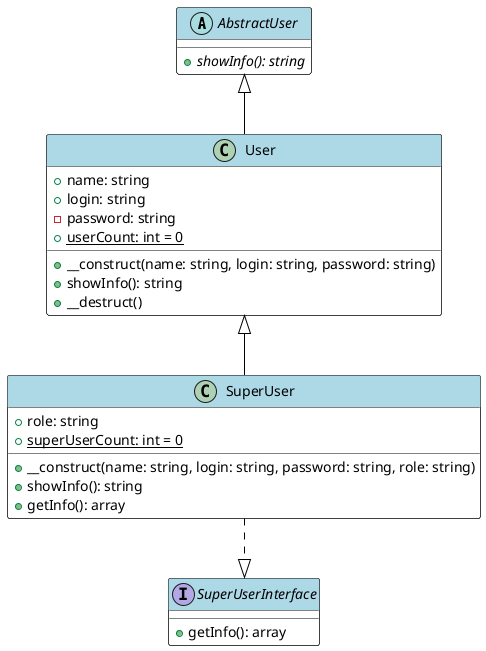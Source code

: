 @startuml
skinparam class {
    BackgroundColor White
    BorderColor Black
    HeaderBackgroundColor LightBlue
    ArrowColor Black
}

skinparam interface {
    BackgroundColor LightYellow
    BorderColor Black
}

abstract class AbstractUser {
    {abstract} +showInfo(): string
}

interface SuperUserInterface {
    +getInfo(): array
}

class User {
    +name: string
    +login: string
    -password: string
    {static} +userCount: int = 0
    
    +__construct(name: string, login: string, password: string)
    +showInfo(): string
    +__destruct()
}

class SuperUser {
    +role: string
    {static} +superUserCount: int = 0
    
    +__construct(name: string, login: string, password: string, role: string)
    +showInfo(): string
    +getInfo(): array
}

AbstractUser <|-- User
User <|-- SuperUser
SuperUser ..|> SuperUserInterface
@enduml